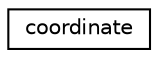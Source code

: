 digraph "Graphical Class Hierarchy"
{
  edge [fontname="Helvetica",fontsize="10",labelfontname="Helvetica",labelfontsize="10"];
  node [fontname="Helvetica",fontsize="10",shape=record];
  rankdir="LR";
  Node0 [label="coordinate",height=0.2,width=0.4,color="black", fillcolor="white", style="filled",URL="$classcoordinate.html"];
}
